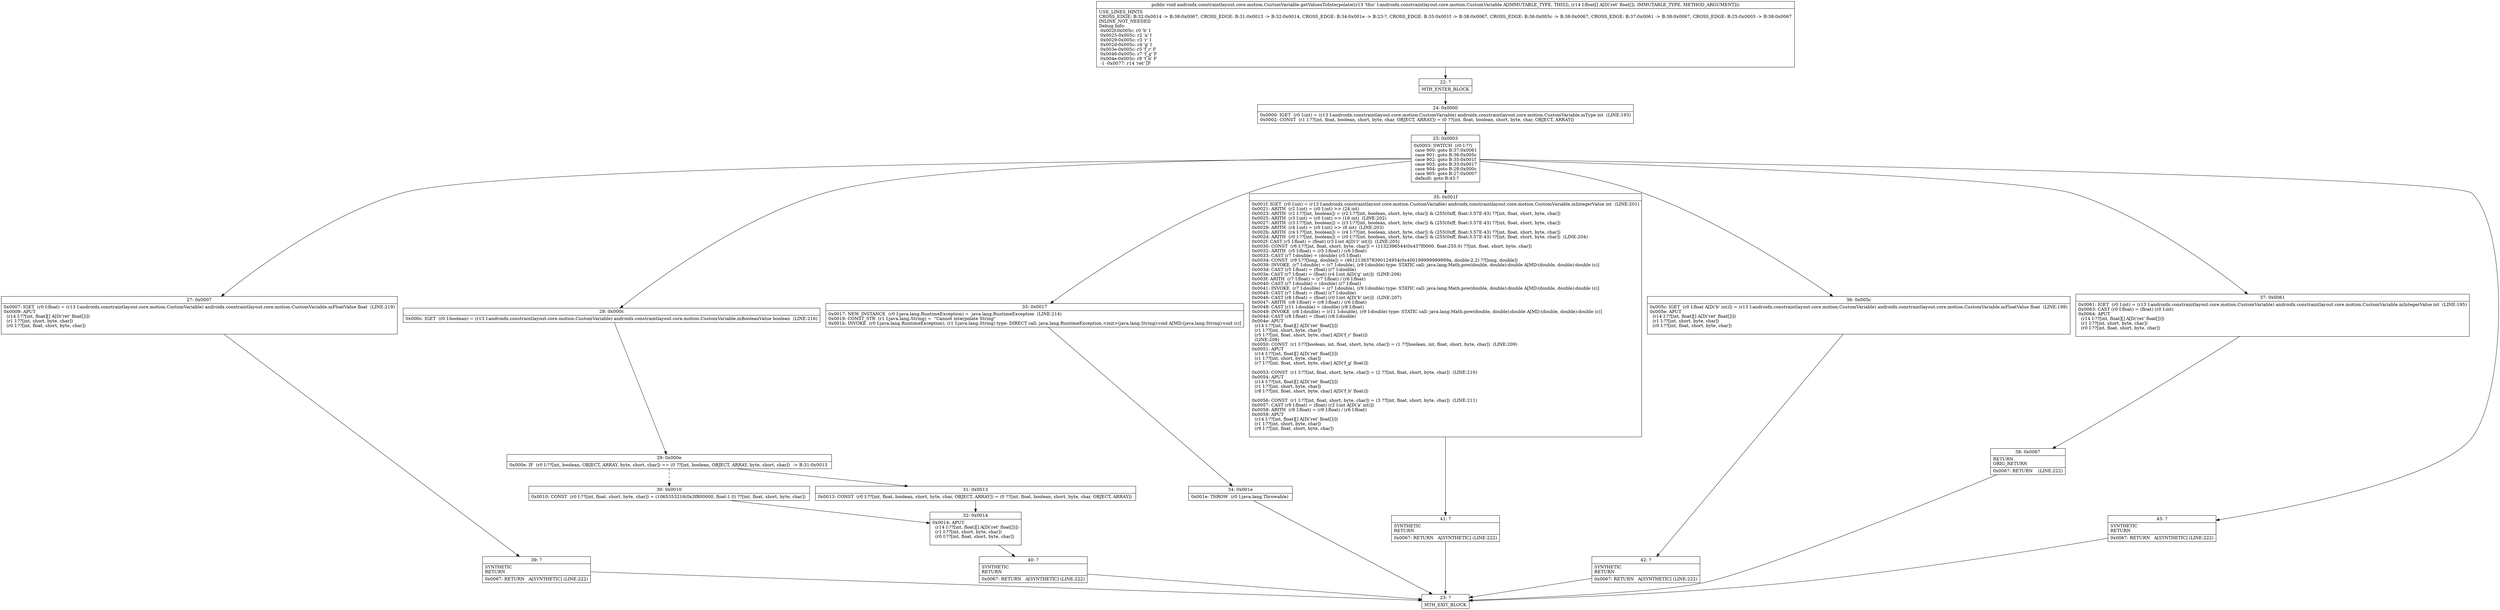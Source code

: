 digraph "CFG forandroidx.constraintlayout.core.motion.CustomVariable.getValuesToInterpolate([F)V" {
Node_22 [shape=record,label="{22\:\ ?|MTH_ENTER_BLOCK\l}"];
Node_24 [shape=record,label="{24\:\ 0x0000|0x0000: IGET  (r0 I:int) = (r13 I:androidx.constraintlayout.core.motion.CustomVariable) androidx.constraintlayout.core.motion.CustomVariable.mType int  (LINE:193)\l0x0002: CONST  (r1 I:??[int, float, boolean, short, byte, char, OBJECT, ARRAY]) = (0 ??[int, float, boolean, short, byte, char, OBJECT, ARRAY]) \l}"];
Node_25 [shape=record,label="{25\:\ 0x0003|0x0003: SWITCH  (r0 I:??)\l case 900: goto B:37:0x0061\l case 901: goto B:36:0x005c\l case 902: goto B:35:0x001f\l case 903: goto B:33:0x0017\l case 904: goto B:28:0x000c\l case 905: goto B:27:0x0007\l default: goto B:43:? \l}"];
Node_27 [shape=record,label="{27\:\ 0x0007|0x0007: IGET  (r0 I:float) = (r13 I:androidx.constraintlayout.core.motion.CustomVariable) androidx.constraintlayout.core.motion.CustomVariable.mFloatValue float  (LINE:219)\l0x0009: APUT  \l  (r14 I:??[int, float][] A[D('ret' float[])])\l  (r1 I:??[int, short, byte, char])\l  (r0 I:??[int, float, short, byte, char])\l \l}"];
Node_39 [shape=record,label="{39\:\ ?|SYNTHETIC\lRETURN\l|0x0067: RETURN   A[SYNTHETIC] (LINE:222)\l}"];
Node_23 [shape=record,label="{23\:\ ?|MTH_EXIT_BLOCK\l}"];
Node_28 [shape=record,label="{28\:\ 0x000c|0x000c: IGET  (r0 I:boolean) = (r13 I:androidx.constraintlayout.core.motion.CustomVariable) androidx.constraintlayout.core.motion.CustomVariable.mBooleanValue boolean  (LINE:216)\l}"];
Node_29 [shape=record,label="{29\:\ 0x000e|0x000e: IF  (r0 I:??[int, boolean, OBJECT, ARRAY, byte, short, char]) == (0 ??[int, boolean, OBJECT, ARRAY, byte, short, char])  \-\> B:31:0x0013 \l}"];
Node_30 [shape=record,label="{30\:\ 0x0010|0x0010: CONST  (r0 I:??[int, float, short, byte, char]) = (1065353216(0x3f800000, float:1.0) ??[int, float, short, byte, char]) \l}"];
Node_32 [shape=record,label="{32\:\ 0x0014|0x0014: APUT  \l  (r14 I:??[int, float][] A[D('ret' float[])])\l  (r1 I:??[int, short, byte, char])\l  (r0 I:??[int, float, short, byte, char])\l \l}"];
Node_40 [shape=record,label="{40\:\ ?|SYNTHETIC\lRETURN\l|0x0067: RETURN   A[SYNTHETIC] (LINE:222)\l}"];
Node_31 [shape=record,label="{31\:\ 0x0013|0x0013: CONST  (r0 I:??[int, float, boolean, short, byte, char, OBJECT, ARRAY]) = (0 ??[int, float, boolean, short, byte, char, OBJECT, ARRAY]) \l}"];
Node_33 [shape=record,label="{33\:\ 0x0017|0x0017: NEW_INSTANCE  (r0 I:java.lang.RuntimeException) =  java.lang.RuntimeException  (LINE:214)\l0x0019: CONST_STR  (r1 I:java.lang.String) =  \"Cannot interpolate String\" \l0x001b: INVOKE  (r0 I:java.lang.RuntimeException), (r1 I:java.lang.String) type: DIRECT call: java.lang.RuntimeException.\<init\>(java.lang.String):void A[MD:(java.lang.String):void (c)]\l}"];
Node_34 [shape=record,label="{34\:\ 0x001e|0x001e: THROW  (r0 I:java.lang.Throwable) \l}"];
Node_35 [shape=record,label="{35\:\ 0x001f|0x001f: IGET  (r0 I:int) = (r13 I:androidx.constraintlayout.core.motion.CustomVariable) androidx.constraintlayout.core.motion.CustomVariable.mIntegerValue int  (LINE:201)\l0x0021: ARITH  (r2 I:int) = (r0 I:int) \>\> (24 int) \l0x0023: ARITH  (r2 I:??[int, boolean]) = (r2 I:??[int, boolean, short, byte, char]) & (255(0xff, float:3.57E\-43) ??[int, float, short, byte, char]) \l0x0025: ARITH  (r3 I:int) = (r0 I:int) \>\> (16 int)  (LINE:202)\l0x0027: ARITH  (r3 I:??[int, boolean]) = (r3 I:??[int, boolean, short, byte, char]) & (255(0xff, float:3.57E\-43) ??[int, float, short, byte, char]) \l0x0029: ARITH  (r4 I:int) = (r0 I:int) \>\> (8 int)  (LINE:203)\l0x002b: ARITH  (r4 I:??[int, boolean]) = (r4 I:??[int, boolean, short, byte, char]) & (255(0xff, float:3.57E\-43) ??[int, float, short, byte, char]) \l0x002d: ARITH  (r0 I:??[int, boolean]) = (r0 I:??[int, boolean, short, byte, char]) & (255(0xff, float:3.57E\-43) ??[int, float, short, byte, char])  (LINE:204)\l0x002f: CAST (r5 I:float) = (float) (r3 I:int A[D('r' int)])  (LINE:205)\l0x0030: CONST  (r6 I:??[int, float, short, byte, char]) = (1132396544(0x437f0000, float:255.0) ??[int, float, short, byte, char]) \l0x0032: ARITH  (r5 I:float) = (r5 I:float) \/ (r6 I:float) \l0x0033: CAST (r7 I:double) = (double) (r5 I:float) \l0x0034: CONST  (r9 I:??[long, double]) = (4612136378390124954(0x400199999999999a, double:2.2) ??[long, double]) \l0x0039: INVOKE  (r7 I:double) = (r7 I:double), (r9 I:double) type: STATIC call: java.lang.Math.pow(double, double):double A[MD:(double, double):double (c)]\l0x003d: CAST (r5 I:float) = (float) (r7 I:double) \l0x003e: CAST (r7 I:float) = (float) (r4 I:int A[D('g' int)])  (LINE:206)\l0x003f: ARITH  (r7 I:float) = (r7 I:float) \/ (r6 I:float) \l0x0040: CAST (r7 I:double) = (double) (r7 I:float) \l0x0041: INVOKE  (r7 I:double) = (r7 I:double), (r9 I:double) type: STATIC call: java.lang.Math.pow(double, double):double A[MD:(double, double):double (c)]\l0x0045: CAST (r7 I:float) = (float) (r7 I:double) \l0x0046: CAST (r8 I:float) = (float) (r0 I:int A[D('b' int)])  (LINE:207)\l0x0047: ARITH  (r8 I:float) = (r8 I:float) \/ (r6 I:float) \l0x0048: CAST (r11 I:double) = (double) (r8 I:float) \l0x0049: INVOKE  (r8 I:double) = (r11 I:double), (r9 I:double) type: STATIC call: java.lang.Math.pow(double, double):double A[MD:(double, double):double (c)]\l0x004d: CAST (r8 I:float) = (float) (r8 I:double) \l0x004e: APUT  \l  (r14 I:??[int, float][] A[D('ret' float[])])\l  (r1 I:??[int, short, byte, char])\l  (r5 I:??[int, float, short, byte, char] A[D('f_r' float)])\l  (LINE:208)\l0x0050: CONST  (r1 I:??[boolean, int, float, short, byte, char]) = (1 ??[boolean, int, float, short, byte, char])  (LINE:209)\l0x0051: APUT  \l  (r14 I:??[int, float][] A[D('ret' float[])])\l  (r1 I:??[int, short, byte, char])\l  (r7 I:??[int, float, short, byte, char] A[D('f_g' float)])\l \l0x0053: CONST  (r1 I:??[int, float, short, byte, char]) = (2 ??[int, float, short, byte, char])  (LINE:210)\l0x0054: APUT  \l  (r14 I:??[int, float][] A[D('ret' float[])])\l  (r1 I:??[int, short, byte, char])\l  (r8 I:??[int, float, short, byte, char] A[D('f_b' float)])\l \l0x0056: CONST  (r1 I:??[int, float, short, byte, char]) = (3 ??[int, float, short, byte, char])  (LINE:211)\l0x0057: CAST (r9 I:float) = (float) (r2 I:int A[D('a' int)]) \l0x0058: ARITH  (r9 I:float) = (r9 I:float) \/ (r6 I:float) \l0x0059: APUT  \l  (r14 I:??[int, float][] A[D('ret' float[])])\l  (r1 I:??[int, short, byte, char])\l  (r9 I:??[int, float, short, byte, char])\l \l}"];
Node_41 [shape=record,label="{41\:\ ?|SYNTHETIC\lRETURN\l|0x0067: RETURN   A[SYNTHETIC] (LINE:222)\l}"];
Node_36 [shape=record,label="{36\:\ 0x005c|0x005c: IGET  (r0 I:float A[D('b' int)]) = (r13 I:androidx.constraintlayout.core.motion.CustomVariable) androidx.constraintlayout.core.motion.CustomVariable.mFloatValue float  (LINE:198)\l0x005e: APUT  \l  (r14 I:??[int, float][] A[D('ret' float[])])\l  (r1 I:??[int, short, byte, char])\l  (r0 I:??[int, float, short, byte, char])\l \l}"];
Node_42 [shape=record,label="{42\:\ ?|SYNTHETIC\lRETURN\l|0x0067: RETURN   A[SYNTHETIC] (LINE:222)\l}"];
Node_37 [shape=record,label="{37\:\ 0x0061|0x0061: IGET  (r0 I:int) = (r13 I:androidx.constraintlayout.core.motion.CustomVariable) androidx.constraintlayout.core.motion.CustomVariable.mIntegerValue int  (LINE:195)\l0x0063: CAST (r0 I:float) = (float) (r0 I:int) \l0x0064: APUT  \l  (r14 I:??[int, float][] A[D('ret' float[])])\l  (r1 I:??[int, short, byte, char])\l  (r0 I:??[int, float, short, byte, char])\l \l}"];
Node_38 [shape=record,label="{38\:\ 0x0067|RETURN\lORIG_RETURN\l|0x0067: RETURN    (LINE:222)\l}"];
Node_43 [shape=record,label="{43\:\ ?|SYNTHETIC\lRETURN\l|0x0067: RETURN   A[SYNTHETIC] (LINE:222)\l}"];
MethodNode[shape=record,label="{public void androidx.constraintlayout.core.motion.CustomVariable.getValuesToInterpolate((r13 'this' I:androidx.constraintlayout.core.motion.CustomVariable A[IMMUTABLE_TYPE, THIS]), (r14 I:float[] A[D('ret' float[]), IMMUTABLE_TYPE, METHOD_ARGUMENT]))  | USE_LINES_HINTS\lCROSS_EDGE: B:32:0x0014 \-\> B:38:0x0067, CROSS_EDGE: B:31:0x0013 \-\> B:32:0x0014, CROSS_EDGE: B:34:0x001e \-\> B:23:?, CROSS_EDGE: B:35:0x001f \-\> B:38:0x0067, CROSS_EDGE: B:36:0x005c \-\> B:38:0x0067, CROSS_EDGE: B:37:0x0061 \-\> B:38:0x0067, CROSS_EDGE: B:25:0x0003 \-\> B:38:0x0067\lINLINE_NOT_NEEDED\lDebug Info:\l  0x002f\-0x005c: r0 'b' I\l  0x0025\-0x005c: r2 'a' I\l  0x0029\-0x005c: r3 'r' I\l  0x002d\-0x005c: r4 'g' I\l  0x003e\-0x005c: r5 'f_r' F\l  0x0046\-0x005c: r7 'f_g' F\l  0x004e\-0x005c: r8 'f_b' F\l  \-1 \-0x0077: r14 'ret' [F\l}"];
MethodNode -> Node_22;Node_22 -> Node_24;
Node_24 -> Node_25;
Node_25 -> Node_27;
Node_25 -> Node_28;
Node_25 -> Node_33;
Node_25 -> Node_35;
Node_25 -> Node_36;
Node_25 -> Node_37;
Node_25 -> Node_43;
Node_27 -> Node_39;
Node_39 -> Node_23;
Node_28 -> Node_29;
Node_29 -> Node_30[style=dashed];
Node_29 -> Node_31;
Node_30 -> Node_32;
Node_32 -> Node_40;
Node_40 -> Node_23;
Node_31 -> Node_32;
Node_33 -> Node_34;
Node_34 -> Node_23;
Node_35 -> Node_41;
Node_41 -> Node_23;
Node_36 -> Node_42;
Node_42 -> Node_23;
Node_37 -> Node_38;
Node_38 -> Node_23;
Node_43 -> Node_23;
}

